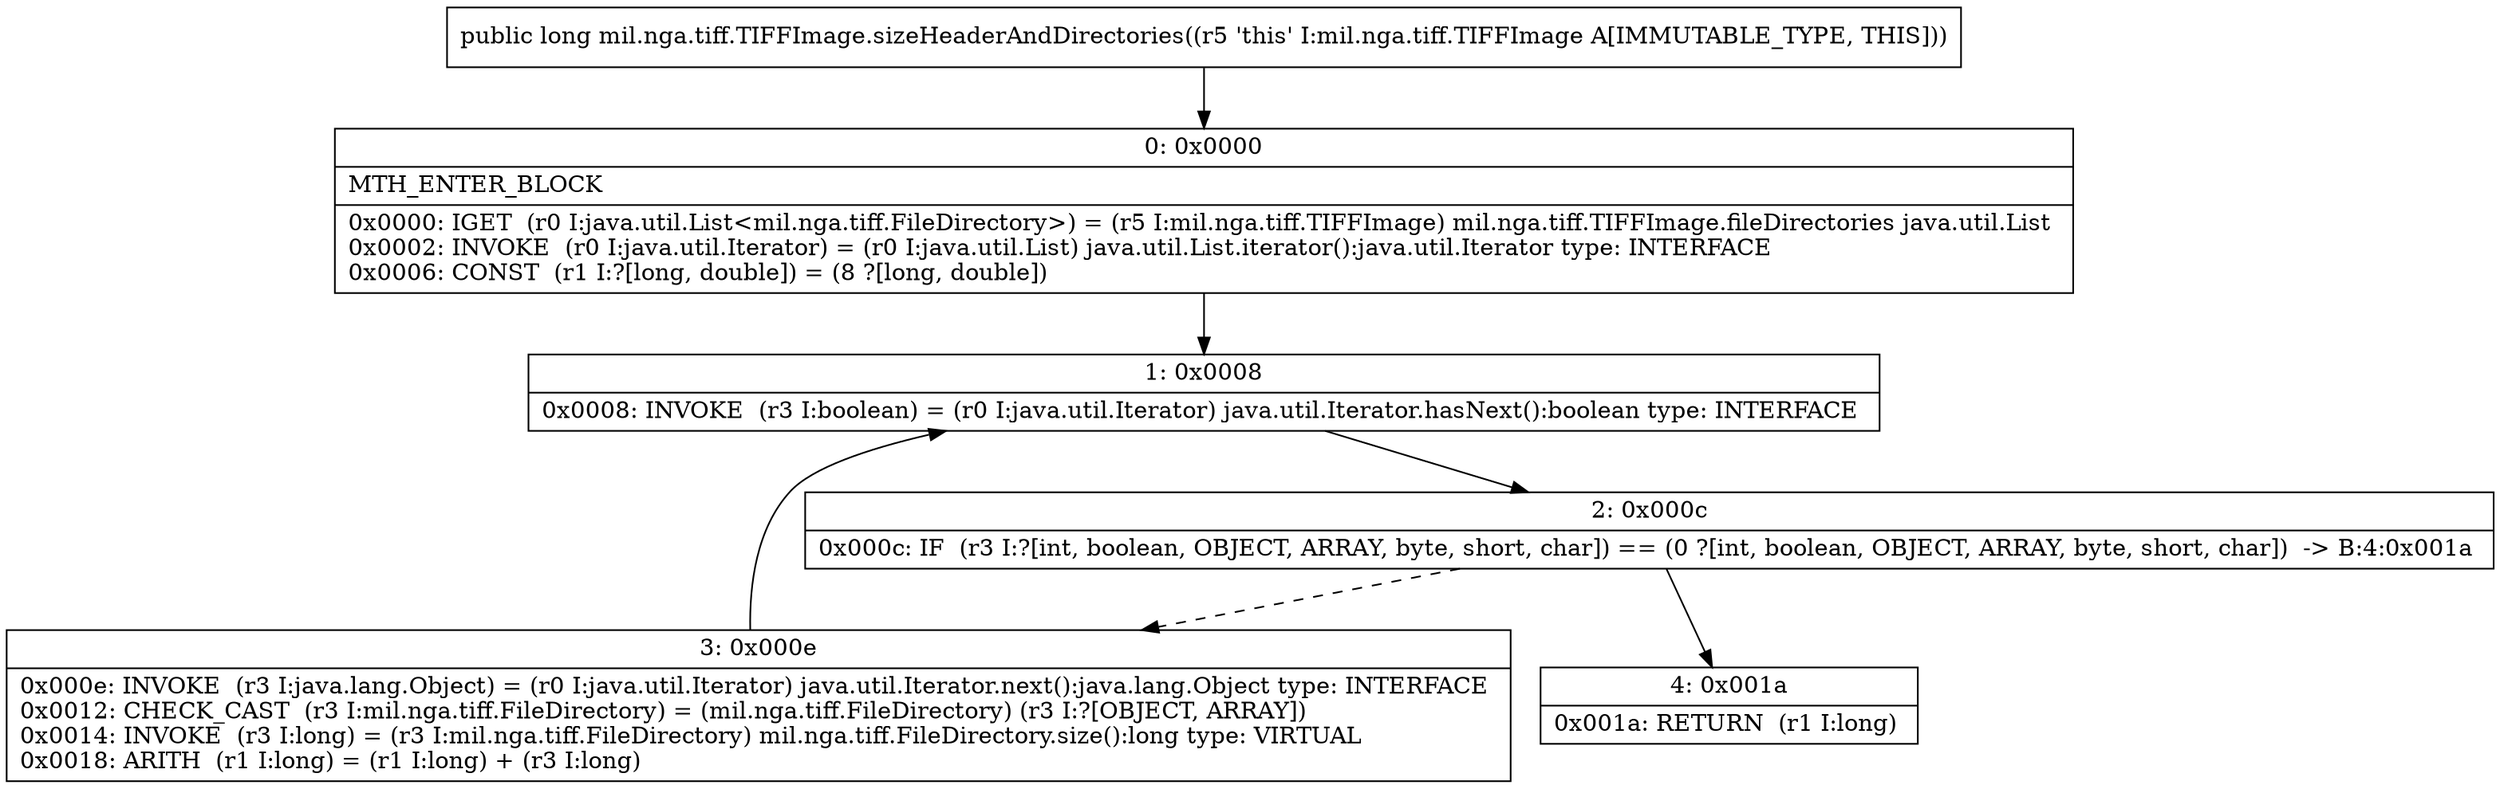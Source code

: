 digraph "CFG formil.nga.tiff.TIFFImage.sizeHeaderAndDirectories()J" {
Node_0 [shape=record,label="{0\:\ 0x0000|MTH_ENTER_BLOCK\l|0x0000: IGET  (r0 I:java.util.List\<mil.nga.tiff.FileDirectory\>) = (r5 I:mil.nga.tiff.TIFFImage) mil.nga.tiff.TIFFImage.fileDirectories java.util.List \l0x0002: INVOKE  (r0 I:java.util.Iterator) = (r0 I:java.util.List) java.util.List.iterator():java.util.Iterator type: INTERFACE \l0x0006: CONST  (r1 I:?[long, double]) = (8 ?[long, double]) \l}"];
Node_1 [shape=record,label="{1\:\ 0x0008|0x0008: INVOKE  (r3 I:boolean) = (r0 I:java.util.Iterator) java.util.Iterator.hasNext():boolean type: INTERFACE \l}"];
Node_2 [shape=record,label="{2\:\ 0x000c|0x000c: IF  (r3 I:?[int, boolean, OBJECT, ARRAY, byte, short, char]) == (0 ?[int, boolean, OBJECT, ARRAY, byte, short, char])  \-\> B:4:0x001a \l}"];
Node_3 [shape=record,label="{3\:\ 0x000e|0x000e: INVOKE  (r3 I:java.lang.Object) = (r0 I:java.util.Iterator) java.util.Iterator.next():java.lang.Object type: INTERFACE \l0x0012: CHECK_CAST  (r3 I:mil.nga.tiff.FileDirectory) = (mil.nga.tiff.FileDirectory) (r3 I:?[OBJECT, ARRAY]) \l0x0014: INVOKE  (r3 I:long) = (r3 I:mil.nga.tiff.FileDirectory) mil.nga.tiff.FileDirectory.size():long type: VIRTUAL \l0x0018: ARITH  (r1 I:long) = (r1 I:long) + (r3 I:long) \l}"];
Node_4 [shape=record,label="{4\:\ 0x001a|0x001a: RETURN  (r1 I:long) \l}"];
MethodNode[shape=record,label="{public long mil.nga.tiff.TIFFImage.sizeHeaderAndDirectories((r5 'this' I:mil.nga.tiff.TIFFImage A[IMMUTABLE_TYPE, THIS])) }"];
MethodNode -> Node_0;
Node_0 -> Node_1;
Node_1 -> Node_2;
Node_2 -> Node_3[style=dashed];
Node_2 -> Node_4;
Node_3 -> Node_1;
}

